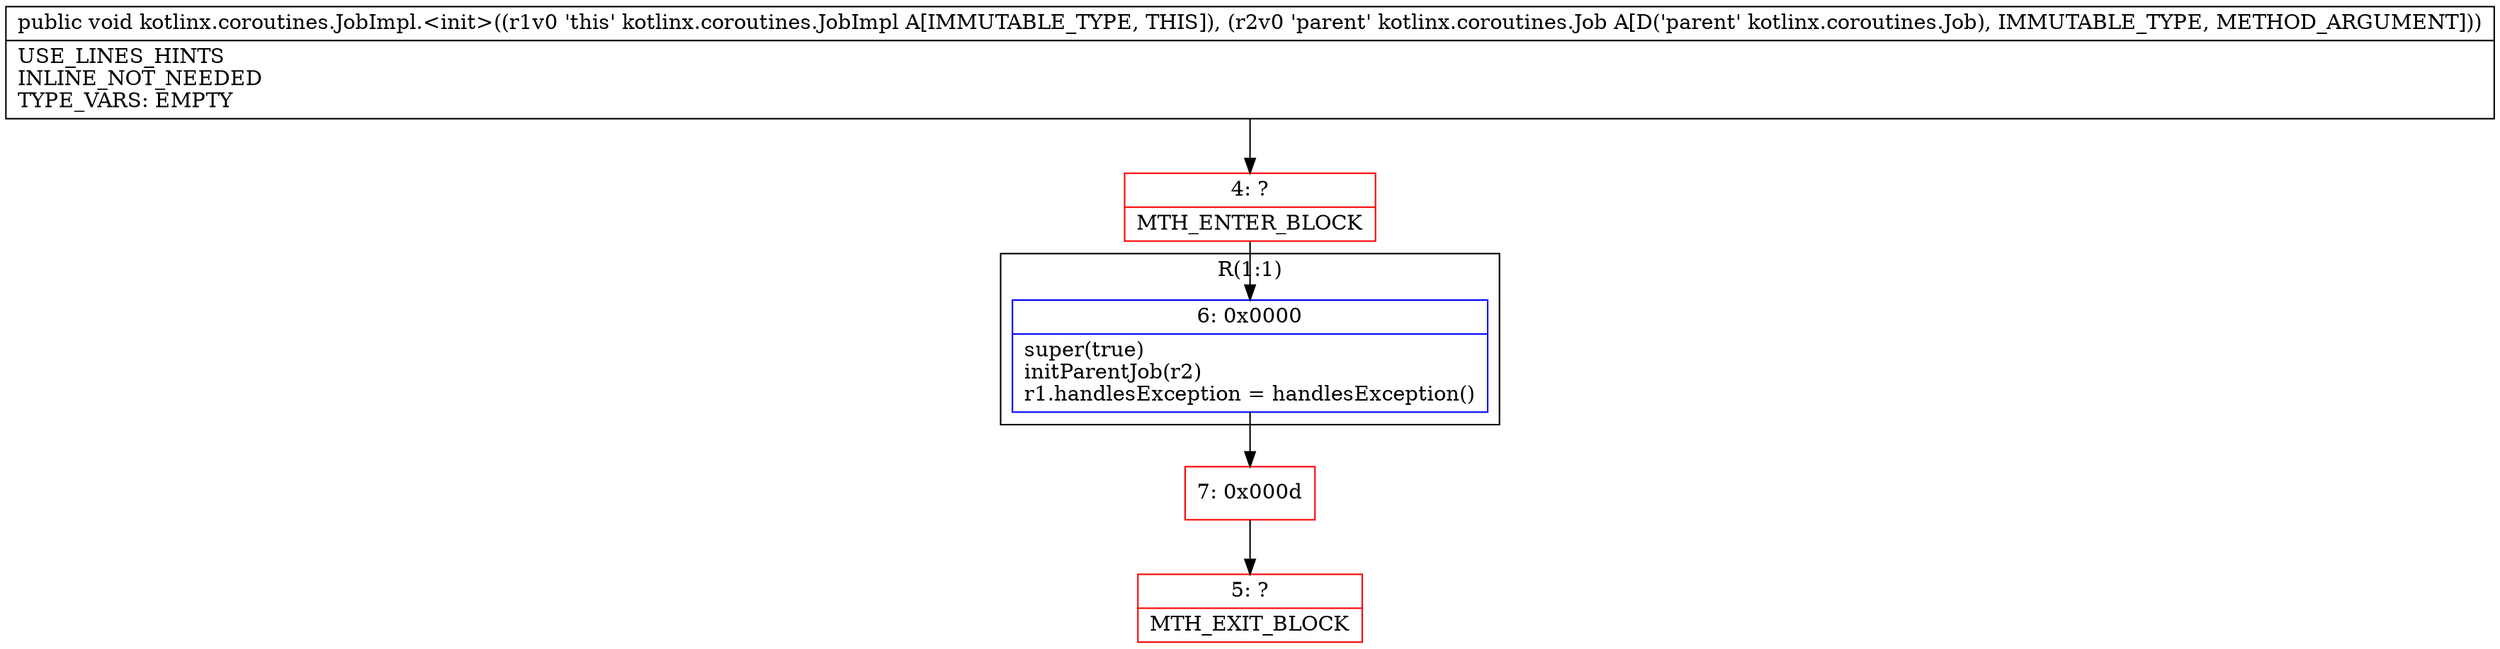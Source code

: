 digraph "CFG forkotlinx.coroutines.JobImpl.\<init\>(Lkotlinx\/coroutines\/Job;)V" {
subgraph cluster_Region_1074973863 {
label = "R(1:1)";
node [shape=record,color=blue];
Node_6 [shape=record,label="{6\:\ 0x0000|super(true)\linitParentJob(r2)\lr1.handlesException = handlesException()\l}"];
}
Node_4 [shape=record,color=red,label="{4\:\ ?|MTH_ENTER_BLOCK\l}"];
Node_7 [shape=record,color=red,label="{7\:\ 0x000d}"];
Node_5 [shape=record,color=red,label="{5\:\ ?|MTH_EXIT_BLOCK\l}"];
MethodNode[shape=record,label="{public void kotlinx.coroutines.JobImpl.\<init\>((r1v0 'this' kotlinx.coroutines.JobImpl A[IMMUTABLE_TYPE, THIS]), (r2v0 'parent' kotlinx.coroutines.Job A[D('parent' kotlinx.coroutines.Job), IMMUTABLE_TYPE, METHOD_ARGUMENT]))  | USE_LINES_HINTS\lINLINE_NOT_NEEDED\lTYPE_VARS: EMPTY\l}"];
MethodNode -> Node_4;Node_6 -> Node_7;
Node_4 -> Node_6;
Node_7 -> Node_5;
}


